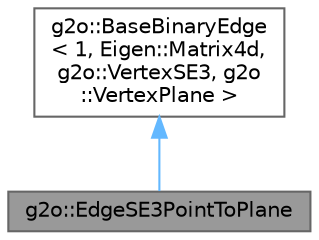 digraph "g2o::EdgeSE3PointToPlane"
{
 // LATEX_PDF_SIZE
  bgcolor="transparent";
  edge [fontname=Helvetica,fontsize=10,labelfontname=Helvetica,labelfontsize=10];
  node [fontname=Helvetica,fontsize=10,shape=box,height=0.2,width=0.4];
  Node1 [label="g2o::EdgeSE3PointToPlane",height=0.2,width=0.4,color="gray40", fillcolor="grey60", style="filled", fontcolor="black",tooltip=" "];
  Node2 -> Node1 [dir="back",color="steelblue1",style="solid"];
  Node2 [label="g2o::BaseBinaryEdge\l\< 1, Eigen::Matrix4d,\l g2o::VertexSE3, g2o\l::VertexPlane \>",height=0.2,width=0.4,color="gray40", fillcolor="white", style="filled",tooltip=" "];
}

